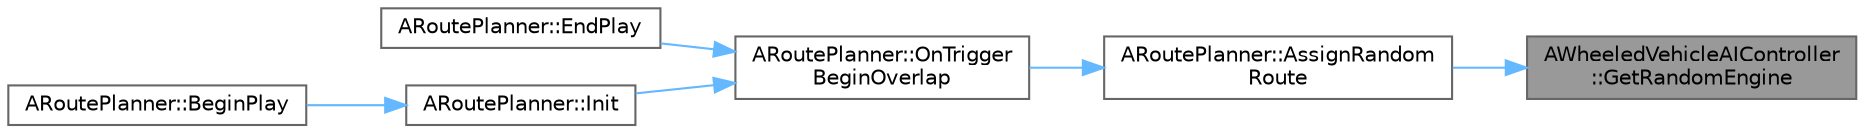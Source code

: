 digraph "AWheeledVehicleAIController::GetRandomEngine"
{
 // INTERACTIVE_SVG=YES
 // LATEX_PDF_SIZE
  bgcolor="transparent";
  edge [fontname=Helvetica,fontsize=10,labelfontname=Helvetica,labelfontsize=10];
  node [fontname=Helvetica,fontsize=10,shape=box,height=0.2,width=0.4];
  rankdir="RL";
  Node1 [id="Node000001",label="AWheeledVehicleAIController\l::GetRandomEngine",height=0.2,width=0.4,color="gray40", fillcolor="grey60", style="filled", fontcolor="black",tooltip=" "];
  Node1 -> Node2 [id="edge1_Node000001_Node000002",dir="back",color="steelblue1",style="solid",tooltip=" "];
  Node2 [id="Node000002",label="ARoutePlanner::AssignRandom\lRoute",height=0.2,width=0.4,color="grey40", fillcolor="white", style="filled",URL="$dc/d0f/classARoutePlanner.html#a92310180fe5bcd5987dc9d7df410b7c1",tooltip=" "];
  Node2 -> Node3 [id="edge2_Node000002_Node000003",dir="back",color="steelblue1",style="solid",tooltip=" "];
  Node3 [id="Node000003",label="ARoutePlanner::OnTrigger\lBeginOverlap",height=0.2,width=0.4,color="grey40", fillcolor="white", style="filled",URL="$dc/d0f/classARoutePlanner.html#aa21655e46a7c9c7cd6f18ab89ecf66d5",tooltip=" "];
  Node3 -> Node4 [id="edge3_Node000003_Node000004",dir="back",color="steelblue1",style="solid",tooltip=" "];
  Node4 [id="Node000004",label="ARoutePlanner::EndPlay",height=0.2,width=0.4,color="grey40", fillcolor="white", style="filled",URL="$dc/d0f/classARoutePlanner.html#af896beeae97a3f8cc1e0ba5072214737",tooltip=" "];
  Node3 -> Node5 [id="edge4_Node000003_Node000005",dir="back",color="steelblue1",style="solid",tooltip=" "];
  Node5 [id="Node000005",label="ARoutePlanner::Init",height=0.2,width=0.4,color="grey40", fillcolor="white", style="filled",URL="$dc/d0f/classARoutePlanner.html#a26d76fc968a2d28f2c0ef50d3a98c1fc",tooltip=" "];
  Node5 -> Node6 [id="edge5_Node000005_Node000006",dir="back",color="steelblue1",style="solid",tooltip=" "];
  Node6 [id="Node000006",label="ARoutePlanner::BeginPlay",height=0.2,width=0.4,color="grey40", fillcolor="white", style="filled",URL="$dc/d0f/classARoutePlanner.html#a0c5a8636b4116a8e3027d480e55ebf10",tooltip=" "];
}
